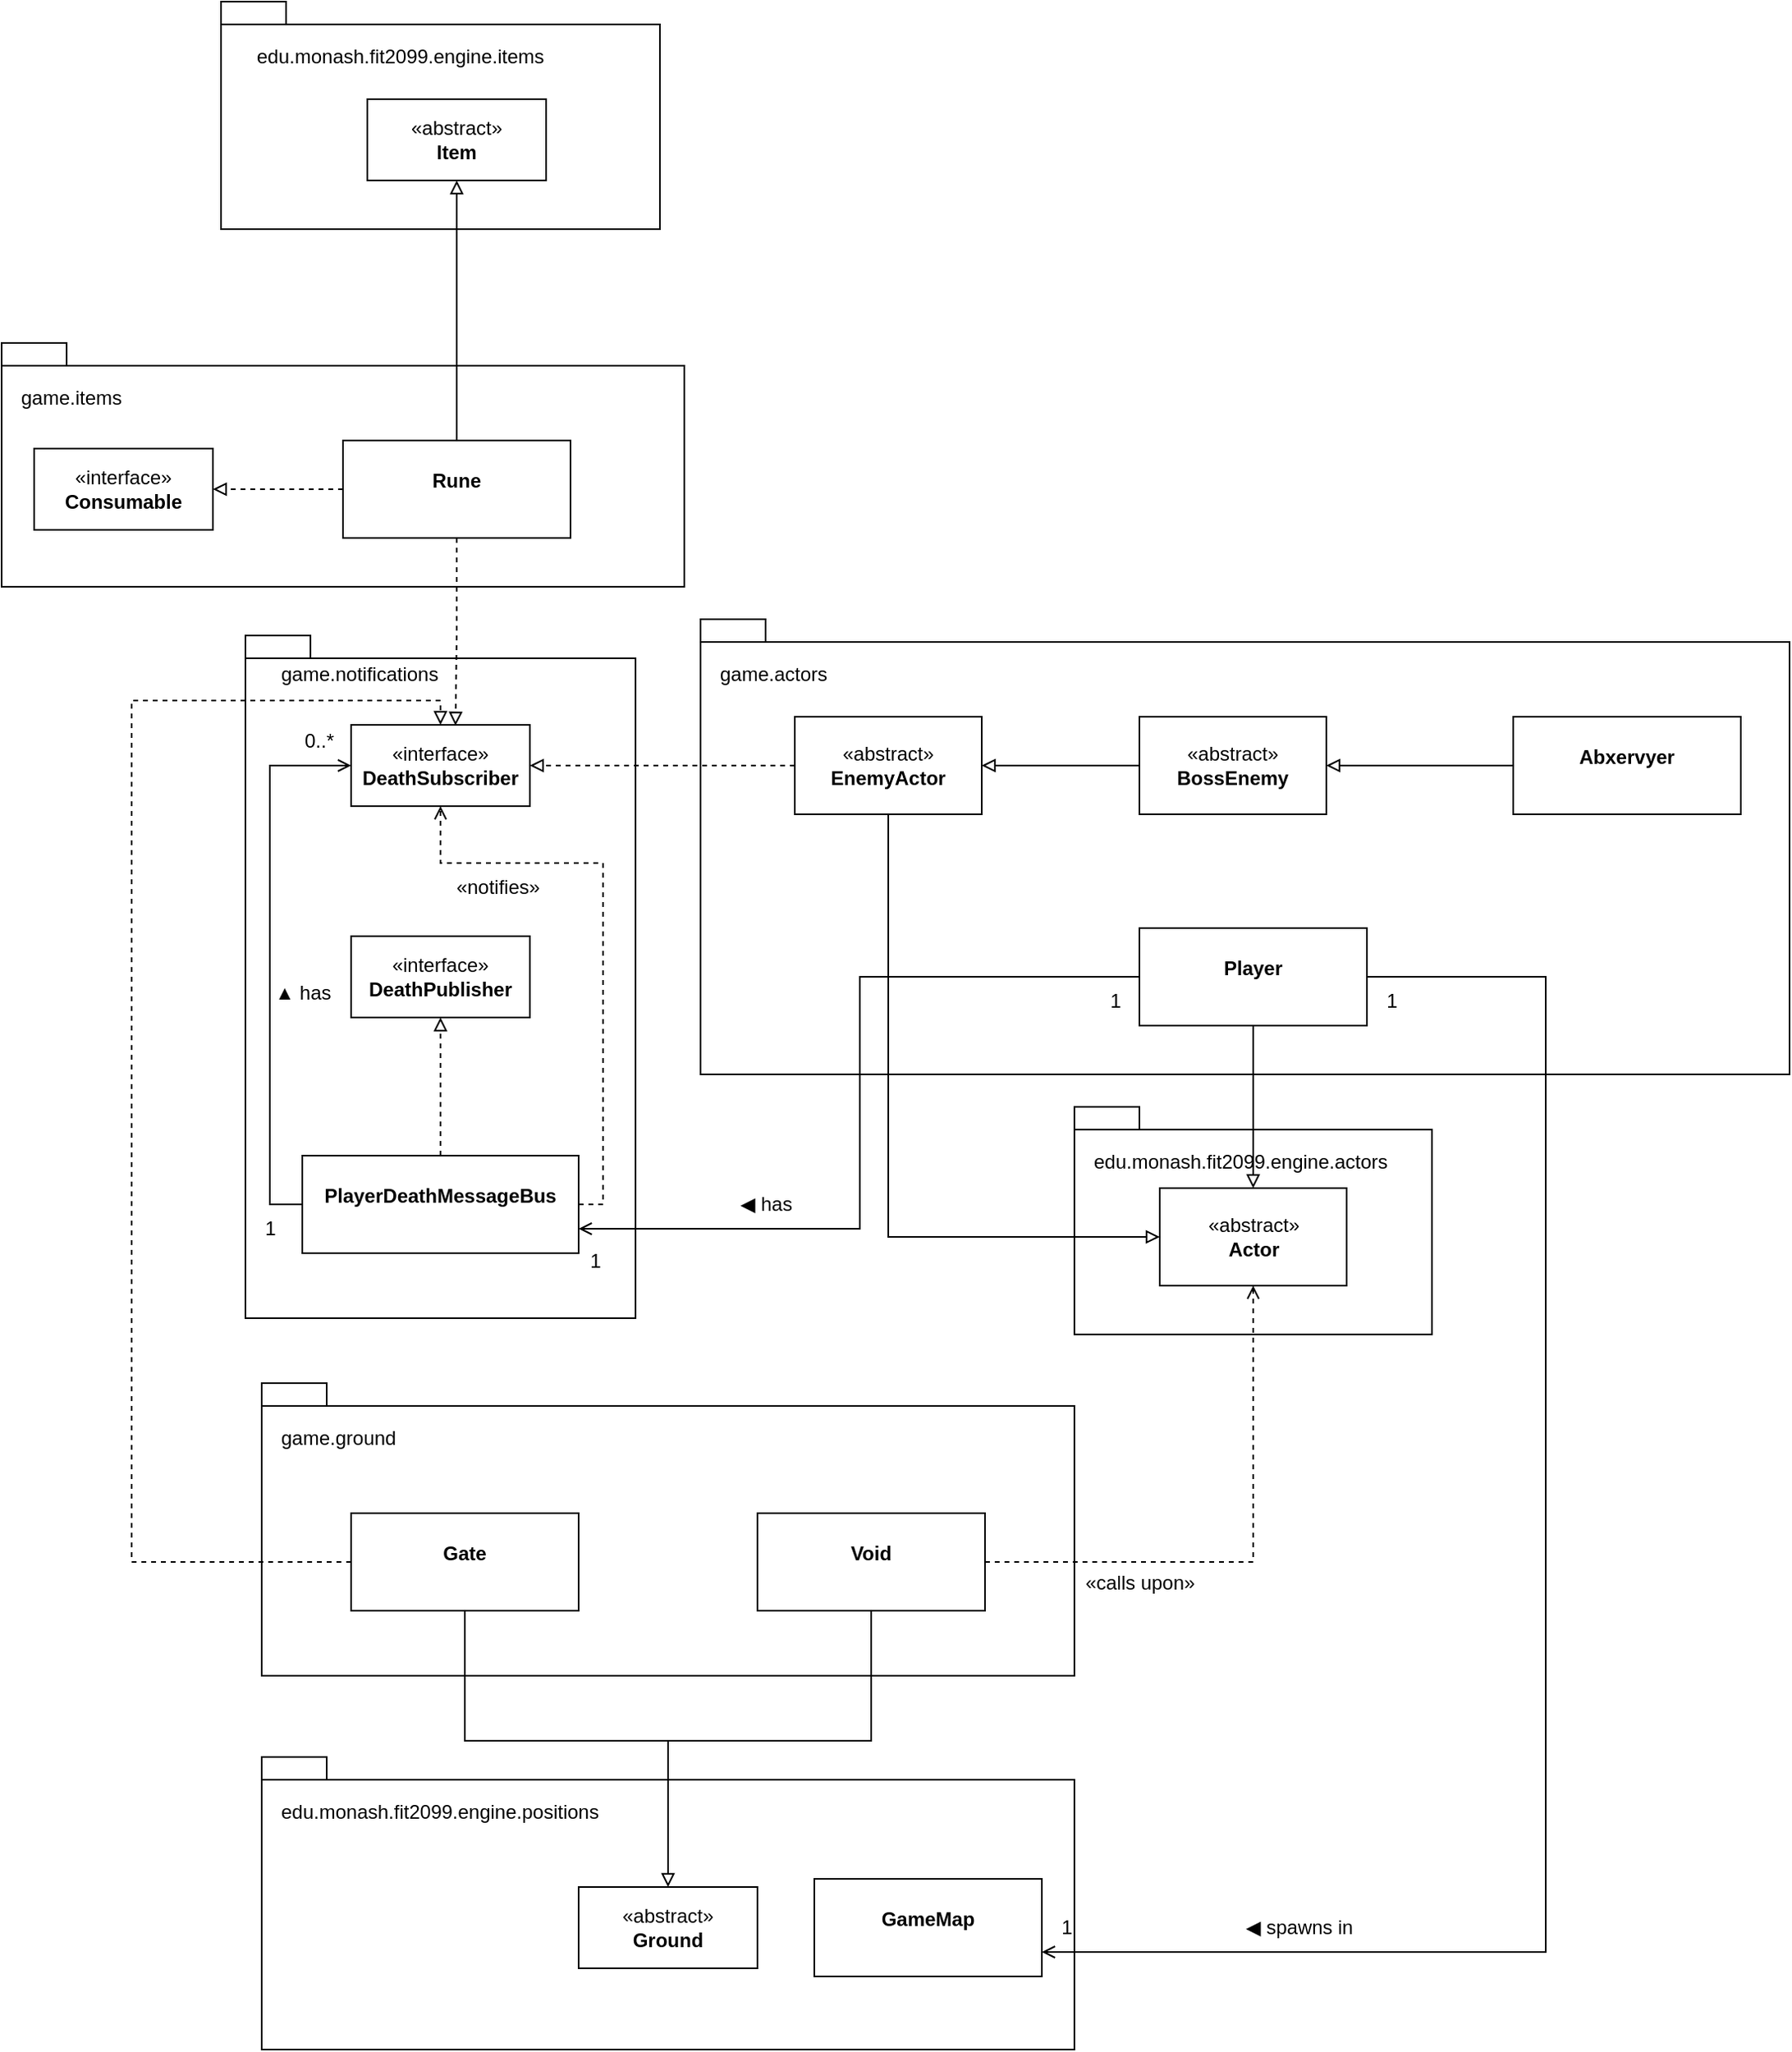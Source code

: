 <mxfile version="22.1.0" type="device">
  <diagram name="Page-1" id="QsLpwhvYKA0MoBixD7Iq">
    <mxGraphModel dx="2085" dy="1784" grid="1" gridSize="10" guides="1" tooltips="1" connect="1" arrows="1" fold="1" page="1" pageScale="1" pageWidth="850" pageHeight="1100" math="0" shadow="0">
      <root>
        <mxCell id="0" />
        <mxCell id="1" parent="0" />
        <mxCell id="7eI-pTaKLZfjb0d5gNt6-31" value="" style="shape=folder;fontStyle=1;spacingTop=10;tabWidth=40;tabHeight=14;tabPosition=left;html=1;whiteSpace=wrap;" vertex="1" parent="1">
          <mxGeometry x="40" y="640" width="500" height="180" as="geometry" />
        </mxCell>
        <mxCell id="7eI-pTaKLZfjb0d5gNt6-27" value="" style="shape=folder;fontStyle=1;spacingTop=10;tabWidth=40;tabHeight=14;tabPosition=left;html=1;whiteSpace=wrap;" vertex="1" parent="1">
          <mxGeometry x="15" y="-440" width="270" height="140" as="geometry" />
        </mxCell>
        <mxCell id="7eI-pTaKLZfjb0d5gNt6-26" value="" style="shape=folder;fontStyle=1;spacingTop=10;tabWidth=40;tabHeight=14;tabPosition=left;html=1;whiteSpace=wrap;" vertex="1" parent="1">
          <mxGeometry x="540" y="240" width="220" height="140" as="geometry" />
        </mxCell>
        <mxCell id="7eI-pTaKLZfjb0d5gNt6-15" value="" style="shape=folder;fontStyle=1;spacingTop=10;tabWidth=40;tabHeight=14;tabPosition=left;html=1;whiteSpace=wrap;" vertex="1" parent="1">
          <mxGeometry x="40" y="410" width="500" height="180" as="geometry" />
        </mxCell>
        <mxCell id="7eI-pTaKLZfjb0d5gNt6-14" value="" style="shape=folder;fontStyle=0;spacingTop=10;tabWidth=40;tabHeight=14;tabPosition=left;html=1;whiteSpace=wrap;" vertex="1" parent="1">
          <mxGeometry x="-120" y="-230" width="420" height="150" as="geometry" />
        </mxCell>
        <mxCell id="7eI-pTaKLZfjb0d5gNt6-13" value="package" style="shape=folder;fontStyle=1;spacingTop=10;tabWidth=40;tabHeight=14;tabPosition=left;html=1;whiteSpace=wrap;" vertex="1" parent="1">
          <mxGeometry x="30" y="-50" width="240" height="420" as="geometry" />
        </mxCell>
        <mxCell id="7eI-pTaKLZfjb0d5gNt6-12" value="" style="shape=folder;fontStyle=1;spacingTop=10;tabWidth=40;tabHeight=14;tabPosition=left;html=1;whiteSpace=wrap;" vertex="1" parent="1">
          <mxGeometry x="310" y="-60" width="670" height="280" as="geometry" />
        </mxCell>
        <mxCell id="7eI-pTaKLZfjb0d5gNt6-46" style="edgeStyle=orthogonalEdgeStyle;rounded=0;orthogonalLoop=1;jettySize=auto;html=1;endArrow=block;endFill=0;dashed=1;" edge="1" parent="1" source="7eI-pTaKLZfjb0d5gNt6-3" target="7eI-pTaKLZfjb0d5gNt6-22">
          <mxGeometry relative="1" as="geometry" />
        </mxCell>
        <mxCell id="7eI-pTaKLZfjb0d5gNt6-58" style="edgeStyle=orthogonalEdgeStyle;rounded=0;orthogonalLoop=1;jettySize=auto;html=1;exitX=0;exitY=0.5;exitDx=0;exitDy=0;entryX=0;entryY=0.5;entryDx=0;entryDy=0;endArrow=open;endFill=0;" edge="1" parent="1" source="7eI-pTaKLZfjb0d5gNt6-3" target="7eI-pTaKLZfjb0d5gNt6-21">
          <mxGeometry relative="1" as="geometry" />
        </mxCell>
        <mxCell id="7eI-pTaKLZfjb0d5gNt6-72" style="edgeStyle=orthogonalEdgeStyle;rounded=0;orthogonalLoop=1;jettySize=auto;html=1;dashed=1;endArrow=open;endFill=0;" edge="1" parent="1" source="7eI-pTaKLZfjb0d5gNt6-3" target="7eI-pTaKLZfjb0d5gNt6-21">
          <mxGeometry relative="1" as="geometry">
            <Array as="points">
              <mxPoint x="250" y="300" />
              <mxPoint x="250" y="90" />
              <mxPoint x="150" y="90" />
            </Array>
          </mxGeometry>
        </mxCell>
        <mxCell id="7eI-pTaKLZfjb0d5gNt6-3" value="&lt;p style=&quot;margin:0px;margin-top:4px;text-align:center;&quot;&gt;&lt;br&gt;&lt;b&gt;PlayerDeathMessageBus&lt;/b&gt;&lt;/p&gt;" style="verticalAlign=top;align=left;overflow=fill;fontSize=12;fontFamily=Helvetica;html=1;whiteSpace=wrap;" vertex="1" parent="1">
          <mxGeometry x="65" y="270" width="170" height="60" as="geometry" />
        </mxCell>
        <mxCell id="7eI-pTaKLZfjb0d5gNt6-42" style="edgeStyle=orthogonalEdgeStyle;rounded=0;orthogonalLoop=1;jettySize=auto;html=1;exitX=0.5;exitY=1;exitDx=0;exitDy=0;endArrow=block;endFill=0;" edge="1" parent="1" source="7eI-pTaKLZfjb0d5gNt6-4" target="7eI-pTaKLZfjb0d5gNt6-30">
          <mxGeometry relative="1" as="geometry">
            <Array as="points">
              <mxPoint x="650" y="240" />
              <mxPoint x="650" y="240" />
            </Array>
          </mxGeometry>
        </mxCell>
        <mxCell id="7eI-pTaKLZfjb0d5gNt6-48" style="edgeStyle=orthogonalEdgeStyle;rounded=0;orthogonalLoop=1;jettySize=auto;html=1;entryX=1;entryY=0.75;entryDx=0;entryDy=0;endArrow=open;endFill=0;" edge="1" parent="1" source="7eI-pTaKLZfjb0d5gNt6-4" target="7eI-pTaKLZfjb0d5gNt6-3">
          <mxGeometry relative="1" as="geometry">
            <Array as="points">
              <mxPoint x="408" y="160" />
              <mxPoint x="408" y="315" />
            </Array>
          </mxGeometry>
        </mxCell>
        <mxCell id="7eI-pTaKLZfjb0d5gNt6-74" style="edgeStyle=orthogonalEdgeStyle;rounded=0;orthogonalLoop=1;jettySize=auto;html=1;entryX=1;entryY=0.75;entryDx=0;entryDy=0;endArrow=open;endFill=0;" edge="1" parent="1" source="7eI-pTaKLZfjb0d5gNt6-4" target="7eI-pTaKLZfjb0d5gNt6-73">
          <mxGeometry relative="1" as="geometry">
            <Array as="points">
              <mxPoint x="830" y="160" />
              <mxPoint x="830" y="760" />
            </Array>
          </mxGeometry>
        </mxCell>
        <mxCell id="7eI-pTaKLZfjb0d5gNt6-4" value="&lt;p style=&quot;margin:0px;margin-top:4px;text-align:center;&quot;&gt;&lt;br&gt;&lt;b&gt;Player&lt;/b&gt;&lt;/p&gt;" style="verticalAlign=top;align=left;overflow=fill;fontSize=12;fontFamily=Helvetica;html=1;whiteSpace=wrap;" vertex="1" parent="1">
          <mxGeometry x="580" y="130" width="140" height="60" as="geometry" />
        </mxCell>
        <mxCell id="7eI-pTaKLZfjb0d5gNt6-45" style="edgeStyle=orthogonalEdgeStyle;rounded=0;orthogonalLoop=1;jettySize=auto;html=1;endArrow=block;endFill=0;" edge="1" parent="1" source="7eI-pTaKLZfjb0d5gNt6-5" target="7eI-pTaKLZfjb0d5gNt6-29">
          <mxGeometry relative="1" as="geometry" />
        </mxCell>
        <mxCell id="7eI-pTaKLZfjb0d5gNt6-5" value="&lt;p style=&quot;margin:0px;margin-top:4px;text-align:center;&quot;&gt;&lt;br&gt;&lt;b&gt;Abxervyer&lt;/b&gt;&lt;/p&gt;" style="verticalAlign=top;align=left;overflow=fill;fontSize=12;fontFamily=Helvetica;html=1;whiteSpace=wrap;" vertex="1" parent="1">
          <mxGeometry x="810" width="140" height="60" as="geometry" />
        </mxCell>
        <mxCell id="7eI-pTaKLZfjb0d5gNt6-49" style="edgeStyle=orthogonalEdgeStyle;rounded=0;orthogonalLoop=1;jettySize=auto;html=1;exitX=0;exitY=0.5;exitDx=0;exitDy=0;endArrow=block;endFill=0;dashed=1;" edge="1" parent="1" source="7eI-pTaKLZfjb0d5gNt6-9" target="7eI-pTaKLZfjb0d5gNt6-24">
          <mxGeometry relative="1" as="geometry" />
        </mxCell>
        <mxCell id="7eI-pTaKLZfjb0d5gNt6-50" style="edgeStyle=orthogonalEdgeStyle;rounded=0;orthogonalLoop=1;jettySize=auto;html=1;endArrow=block;endFill=0;" edge="1" parent="1" source="7eI-pTaKLZfjb0d5gNt6-9" target="7eI-pTaKLZfjb0d5gNt6-23">
          <mxGeometry relative="1" as="geometry" />
        </mxCell>
        <mxCell id="7eI-pTaKLZfjb0d5gNt6-9" value="&lt;p style=&quot;margin:0px;margin-top:4px;text-align:center;&quot;&gt;&lt;br&gt;&lt;b&gt;Rune&lt;/b&gt;&lt;/p&gt;" style="verticalAlign=top;align=left;overflow=fill;fontSize=12;fontFamily=Helvetica;html=1;whiteSpace=wrap;" vertex="1" parent="1">
          <mxGeometry x="90" y="-170" width="140" height="60" as="geometry" />
        </mxCell>
        <mxCell id="7eI-pTaKLZfjb0d5gNt6-41" style="edgeStyle=orthogonalEdgeStyle;rounded=0;orthogonalLoop=1;jettySize=auto;html=1;endArrow=none;endFill=0;" edge="1" parent="1" source="7eI-pTaKLZfjb0d5gNt6-10">
          <mxGeometry relative="1" as="geometry">
            <mxPoint x="290" y="700" as="targetPoint" />
            <Array as="points">
              <mxPoint x="415" y="630" />
              <mxPoint x="290" y="630" />
            </Array>
          </mxGeometry>
        </mxCell>
        <mxCell id="7eI-pTaKLZfjb0d5gNt6-65" style="edgeStyle=orthogonalEdgeStyle;rounded=0;orthogonalLoop=1;jettySize=auto;html=1;endArrow=open;endFill=0;dashed=1;" edge="1" parent="1" source="7eI-pTaKLZfjb0d5gNt6-10" target="7eI-pTaKLZfjb0d5gNt6-30">
          <mxGeometry relative="1" as="geometry" />
        </mxCell>
        <mxCell id="7eI-pTaKLZfjb0d5gNt6-10" value="&lt;p style=&quot;margin:0px;margin-top:4px;text-align:center;&quot;&gt;&lt;br&gt;&lt;b&gt;Void&lt;/b&gt;&lt;/p&gt;" style="verticalAlign=top;align=left;overflow=fill;fontSize=12;fontFamily=Helvetica;html=1;whiteSpace=wrap;" vertex="1" parent="1">
          <mxGeometry x="345" y="490" width="140" height="60" as="geometry" />
        </mxCell>
        <mxCell id="7eI-pTaKLZfjb0d5gNt6-40" style="edgeStyle=orthogonalEdgeStyle;rounded=0;orthogonalLoop=1;jettySize=auto;html=1;endArrow=block;endFill=0;" edge="1" parent="1" source="7eI-pTaKLZfjb0d5gNt6-11" target="7eI-pTaKLZfjb0d5gNt6-25">
          <mxGeometry relative="1" as="geometry">
            <Array as="points">
              <mxPoint x="165" y="630" />
              <mxPoint x="290" y="630" />
            </Array>
          </mxGeometry>
        </mxCell>
        <mxCell id="7eI-pTaKLZfjb0d5gNt6-64" style="edgeStyle=orthogonalEdgeStyle;rounded=0;orthogonalLoop=1;jettySize=auto;html=1;exitX=0;exitY=0.5;exitDx=0;exitDy=0;entryX=0.5;entryY=0;entryDx=0;entryDy=0;endArrow=block;endFill=0;dashed=1;" edge="1" parent="1" source="7eI-pTaKLZfjb0d5gNt6-11" target="7eI-pTaKLZfjb0d5gNt6-21">
          <mxGeometry relative="1" as="geometry">
            <Array as="points">
              <mxPoint x="-40" y="520" />
              <mxPoint x="-40" y="-10" />
              <mxPoint x="150" y="-10" />
            </Array>
          </mxGeometry>
        </mxCell>
        <mxCell id="7eI-pTaKLZfjb0d5gNt6-11" value="&lt;p style=&quot;margin:0px;margin-top:4px;text-align:center;&quot;&gt;&lt;br&gt;&lt;b&gt;Gate&lt;/b&gt;&lt;/p&gt;" style="verticalAlign=top;align=left;overflow=fill;fontSize=12;fontFamily=Helvetica;html=1;whiteSpace=wrap;" vertex="1" parent="1">
          <mxGeometry x="95" y="490" width="140" height="60" as="geometry" />
        </mxCell>
        <mxCell id="7eI-pTaKLZfjb0d5gNt6-21" value="«interface»&lt;br&gt;&lt;b data-darkreader-inline-border=&quot;&quot; style=&quot;border-color: var(--darkreader-border--border-color); --darkreader-inline-border: var(--darkreader-border--darkreader-border--border-color);&quot;&gt;DeathSubscriber&lt;/b&gt;" style="html=1;whiteSpace=wrap;" vertex="1" parent="1">
          <mxGeometry x="95" y="5" width="110" height="50" as="geometry" />
        </mxCell>
        <mxCell id="7eI-pTaKLZfjb0d5gNt6-22" value="«interface»&lt;br&gt;&lt;b data-darkreader-inline-border=&quot;&quot; style=&quot;border-color: var(--darkreader-border--border-color); --darkreader-inline-border: var(--darkreader-border--darkreader-border--border-color);&quot;&gt;DeathPublisher&lt;/b&gt;" style="html=1;whiteSpace=wrap;" vertex="1" parent="1">
          <mxGeometry x="95" y="135" width="110" height="50" as="geometry" />
        </mxCell>
        <mxCell id="7eI-pTaKLZfjb0d5gNt6-23" value="«abstract»&lt;br&gt;&lt;b&gt;Item&lt;/b&gt;" style="html=1;whiteSpace=wrap;" vertex="1" parent="1">
          <mxGeometry x="105" y="-380" width="110" height="50" as="geometry" />
        </mxCell>
        <mxCell id="7eI-pTaKLZfjb0d5gNt6-24" value="«interface»&lt;br&gt;&lt;b&gt;Consumable&lt;/b&gt;" style="html=1;whiteSpace=wrap;" vertex="1" parent="1">
          <mxGeometry x="-100" y="-165" width="110" height="50" as="geometry" />
        </mxCell>
        <mxCell id="7eI-pTaKLZfjb0d5gNt6-25" value="«abstract»&lt;br&gt;&lt;b&gt;Ground&lt;/b&gt;" style="html=1;whiteSpace=wrap;" vertex="1" parent="1">
          <mxGeometry x="235" y="720" width="110" height="50" as="geometry" />
        </mxCell>
        <mxCell id="7eI-pTaKLZfjb0d5gNt6-43" style="edgeStyle=orthogonalEdgeStyle;rounded=0;orthogonalLoop=1;jettySize=auto;html=1;entryX=0;entryY=0.5;entryDx=0;entryDy=0;endArrow=block;endFill=0;" edge="1" parent="1" source="7eI-pTaKLZfjb0d5gNt6-28" target="7eI-pTaKLZfjb0d5gNt6-30">
          <mxGeometry relative="1" as="geometry">
            <Array as="points">
              <mxPoint x="426" y="320" />
            </Array>
          </mxGeometry>
        </mxCell>
        <mxCell id="7eI-pTaKLZfjb0d5gNt6-47" style="edgeStyle=orthogonalEdgeStyle;rounded=0;orthogonalLoop=1;jettySize=auto;html=1;entryX=1;entryY=0.5;entryDx=0;entryDy=0;endArrow=block;endFill=0;dashed=1;" edge="1" parent="1" source="7eI-pTaKLZfjb0d5gNt6-28" target="7eI-pTaKLZfjb0d5gNt6-21">
          <mxGeometry relative="1" as="geometry" />
        </mxCell>
        <mxCell id="7eI-pTaKLZfjb0d5gNt6-28" value="«abstract»&lt;br&gt;&lt;b data-darkreader-inline-border=&quot;&quot; style=&quot;border-color: var(--darkreader-border--border-color); --darkreader-inline-border: var(--darkreader-border--darkreader-border--border-color);&quot;&gt;EnemyActor&lt;/b&gt;" style="html=1;whiteSpace=wrap;" vertex="1" parent="1">
          <mxGeometry x="368" width="115" height="60" as="geometry" />
        </mxCell>
        <mxCell id="7eI-pTaKLZfjb0d5gNt6-44" style="edgeStyle=orthogonalEdgeStyle;rounded=0;orthogonalLoop=1;jettySize=auto;html=1;endArrow=block;endFill=0;" edge="1" parent="1" source="7eI-pTaKLZfjb0d5gNt6-29" target="7eI-pTaKLZfjb0d5gNt6-28">
          <mxGeometry relative="1" as="geometry" />
        </mxCell>
        <mxCell id="7eI-pTaKLZfjb0d5gNt6-29" value="«abstract»&lt;br&gt;&lt;b data-darkreader-inline-border=&quot;&quot; style=&quot;border-color: var(--darkreader-border--border-color); --darkreader-inline-border: var(--darkreader-border--darkreader-border--border-color);&quot;&gt;BossEnemy&lt;/b&gt;" style="html=1;whiteSpace=wrap;" vertex="1" parent="1">
          <mxGeometry x="580" width="115" height="60" as="geometry" />
        </mxCell>
        <mxCell id="7eI-pTaKLZfjb0d5gNt6-30" value="«abstract»&lt;br&gt;&lt;b data-darkreader-inline-border=&quot;&quot; style=&quot;border-color: var(--darkreader-border--border-color); --darkreader-inline-border: var(--darkreader-border--darkreader-border--border-color);&quot;&gt;Actor&lt;/b&gt;" style="html=1;whiteSpace=wrap;" vertex="1" parent="1">
          <mxGeometry x="592.5" y="290" width="115" height="60" as="geometry" />
        </mxCell>
        <UserObject label="edu.monash.fit2099.engine.actors" link="edu.monash.fit2099.engine.actors" id="7eI-pTaKLZfjb0d5gNt6-33">
          <mxCell style="text;whiteSpace=wrap;" vertex="1" parent="1">
            <mxGeometry x="550" y="260" width="210" height="40" as="geometry" />
          </mxCell>
        </UserObject>
        <UserObject label="edu.monash.fit2099.engine.positions" link="edu.monash.fit2099.engine.positions" id="7eI-pTaKLZfjb0d5gNt6-34">
          <mxCell style="text;whiteSpace=wrap;" vertex="1" parent="1">
            <mxGeometry x="50" y="660" width="230" height="60" as="geometry" />
          </mxCell>
        </UserObject>
        <UserObject label="edu.monash.fit2099.engine.items" link="edu.monash.fit2099.engine.positions" id="7eI-pTaKLZfjb0d5gNt6-35">
          <mxCell style="text;whiteSpace=wrap;" vertex="1" parent="1">
            <mxGeometry x="35" y="-420" width="230" height="40" as="geometry" />
          </mxCell>
        </UserObject>
        <UserObject label="game.items" link="game.items" id="7eI-pTaKLZfjb0d5gNt6-36">
          <mxCell style="text;whiteSpace=wrap;" vertex="1" parent="1">
            <mxGeometry x="-110" y="-210" width="100" height="40" as="geometry" />
          </mxCell>
        </UserObject>
        <UserObject label="game.notifications" link="game.items" id="7eI-pTaKLZfjb0d5gNt6-37">
          <mxCell style="text;whiteSpace=wrap;" vertex="1" parent="1">
            <mxGeometry x="50" y="-40" width="100" height="40" as="geometry" />
          </mxCell>
        </UserObject>
        <UserObject label="game.ground" link="game.items" id="7eI-pTaKLZfjb0d5gNt6-38">
          <mxCell style="text;whiteSpace=wrap;" vertex="1" parent="1">
            <mxGeometry x="50" y="430" width="100" height="40" as="geometry" />
          </mxCell>
        </UserObject>
        <UserObject label="game.actors" link="game.items" id="7eI-pTaKLZfjb0d5gNt6-39">
          <mxCell style="text;whiteSpace=wrap;" vertex="1" parent="1">
            <mxGeometry x="320" y="-40" width="100" height="40" as="geometry" />
          </mxCell>
        </UserObject>
        <mxCell id="7eI-pTaKLZfjb0d5gNt6-51" style="edgeStyle=orthogonalEdgeStyle;rounded=0;orthogonalLoop=1;jettySize=auto;html=1;exitX=0.5;exitY=1;exitDx=0;exitDy=0;entryX=0.584;entryY=0.008;entryDx=0;entryDy=0;entryPerimeter=0;endArrow=block;endFill=0;dashed=1;" edge="1" parent="1" source="7eI-pTaKLZfjb0d5gNt6-9" target="7eI-pTaKLZfjb0d5gNt6-21">
          <mxGeometry relative="1" as="geometry" />
        </mxCell>
        <mxCell id="7eI-pTaKLZfjb0d5gNt6-52" value="1" style="text;html=1;align=center;verticalAlign=middle;resizable=0;points=[];autosize=1;strokeColor=none;fillColor=none;" vertex="1" parent="1">
          <mxGeometry x="230" y="320" width="30" height="30" as="geometry" />
        </mxCell>
        <mxCell id="7eI-pTaKLZfjb0d5gNt6-53" value="1" style="text;html=1;align=center;verticalAlign=middle;resizable=0;points=[];autosize=1;strokeColor=none;fillColor=none;" vertex="1" parent="1">
          <mxGeometry x="550" y="160" width="30" height="30" as="geometry" />
        </mxCell>
        <mxCell id="7eI-pTaKLZfjb0d5gNt6-54" value="◀ has" style="text;html=1;align=center;verticalAlign=middle;resizable=0;points=[];autosize=1;strokeColor=none;fillColor=none;" vertex="1" parent="1">
          <mxGeometry x="320" y="285" width="60" height="30" as="geometry" />
        </mxCell>
        <mxCell id="7eI-pTaKLZfjb0d5gNt6-59" value="▲ has" style="text;html=1;align=center;verticalAlign=middle;resizable=0;points=[];autosize=1;strokeColor=none;fillColor=none;" vertex="1" parent="1">
          <mxGeometry x="35" y="155" width="60" height="30" as="geometry" />
        </mxCell>
        <mxCell id="7eI-pTaKLZfjb0d5gNt6-61" value="0..*" style="text;html=1;align=center;verticalAlign=middle;resizable=0;points=[];autosize=1;strokeColor=none;fillColor=none;" vertex="1" parent="1">
          <mxGeometry x="55" width="40" height="30" as="geometry" />
        </mxCell>
        <mxCell id="7eI-pTaKLZfjb0d5gNt6-62" value="1" style="text;html=1;align=center;verticalAlign=middle;resizable=0;points=[];autosize=1;strokeColor=none;fillColor=none;" vertex="1" parent="1">
          <mxGeometry x="30" y="300" width="30" height="30" as="geometry" />
        </mxCell>
        <mxCell id="7eI-pTaKLZfjb0d5gNt6-66" value="«calls upon»" style="text;html=1;align=center;verticalAlign=middle;resizable=0;points=[];autosize=1;strokeColor=none;fillColor=none;" vertex="1" parent="1">
          <mxGeometry x="535" y="518" width="90" height="30" as="geometry" />
        </mxCell>
        <mxCell id="7eI-pTaKLZfjb0d5gNt6-56" value="«notifies»" style="text;html=1;align=center;verticalAlign=middle;resizable=0;points=[];autosize=1;strokeColor=none;fillColor=none;" vertex="1" parent="1">
          <mxGeometry x="150" y="90" width="70" height="30" as="geometry" />
        </mxCell>
        <mxCell id="7eI-pTaKLZfjb0d5gNt6-73" value="&lt;p style=&quot;margin:0px;margin-top:4px;text-align:center;&quot;&gt;&lt;br&gt;&lt;b&gt;GameMap&lt;/b&gt;&lt;/p&gt;" style="verticalAlign=top;align=left;overflow=fill;fontSize=12;fontFamily=Helvetica;html=1;whiteSpace=wrap;" vertex="1" parent="1">
          <mxGeometry x="380" y="715" width="140" height="60" as="geometry" />
        </mxCell>
        <mxCell id="7eI-pTaKLZfjb0d5gNt6-75" value="1" style="text;html=1;align=center;verticalAlign=middle;resizable=0;points=[];autosize=1;strokeColor=none;fillColor=none;" vertex="1" parent="1">
          <mxGeometry x="720" y="160" width="30" height="30" as="geometry" />
        </mxCell>
        <mxCell id="7eI-pTaKLZfjb0d5gNt6-76" value="1" style="text;html=1;align=center;verticalAlign=middle;resizable=0;points=[];autosize=1;strokeColor=none;fillColor=none;" vertex="1" parent="1">
          <mxGeometry x="520" y="730" width="30" height="30" as="geometry" />
        </mxCell>
        <mxCell id="7eI-pTaKLZfjb0d5gNt6-77" value="◀ spawns in" style="text;html=1;align=center;verticalAlign=middle;resizable=0;points=[];autosize=1;strokeColor=none;fillColor=none;" vertex="1" parent="1">
          <mxGeometry x="632.5" y="730" width="90" height="30" as="geometry" />
        </mxCell>
      </root>
    </mxGraphModel>
  </diagram>
</mxfile>
